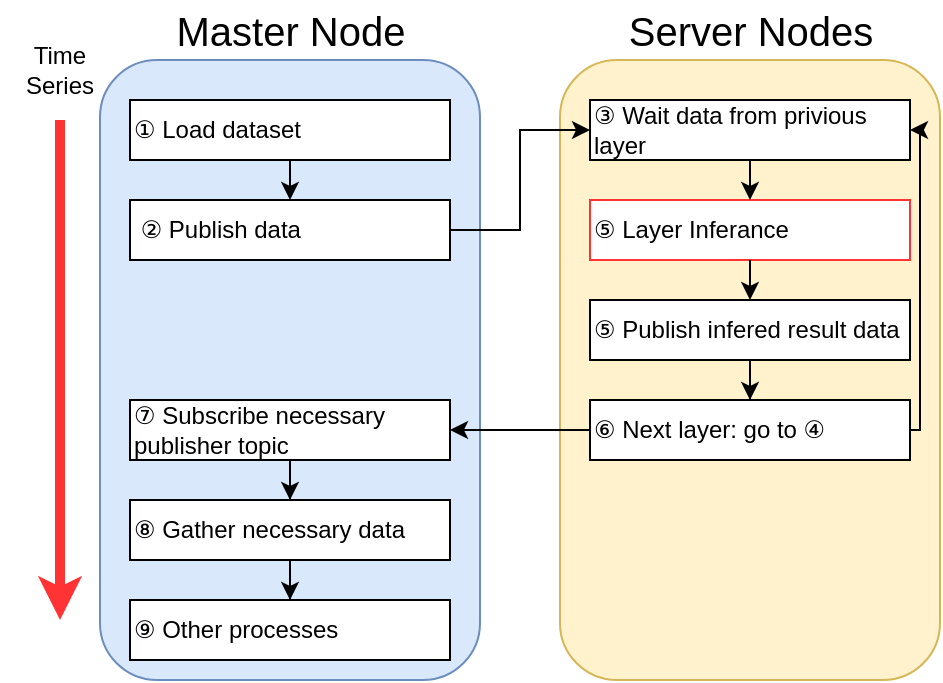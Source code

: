 <mxfile version="21.2.8" type="device">
  <diagram name="Page-1" id="Vn31Phi38d548Jd6JGEV">
    <mxGraphModel dx="683" dy="398" grid="1" gridSize="10" guides="1" tooltips="1" connect="1" arrows="1" fold="1" page="1" pageScale="1" pageWidth="850" pageHeight="1100" math="0" shadow="0">
      <root>
        <mxCell id="0" />
        <mxCell id="1" parent="0" />
        <mxCell id="wKc4VNqz5GmEd-VunCF0-27" value="" style="rounded=1;whiteSpace=wrap;html=1;fillColor=#fff2cc;strokeColor=#d6b656;" vertex="1" parent="1">
          <mxGeometry x="290" y="40" width="190" height="310" as="geometry" />
        </mxCell>
        <mxCell id="AyhjZf4ut2BHP1ZbR9yH-2" value="&lt;font style=&quot;font-size: 12px;&quot;&gt;⑤ Layer Inferance&lt;/font&gt;" style="rounded=0;whiteSpace=wrap;html=1;align=left;strokeColor=#FF3333;" parent="1" vertex="1">
          <mxGeometry x="305" y="110" width="160" height="30" as="geometry" />
        </mxCell>
        <mxCell id="wKc4VNqz5GmEd-VunCF0-26" value="" style="rounded=1;whiteSpace=wrap;html=1;fillColor=#dae8fc;strokeColor=#6c8ebf;" vertex="1" parent="1">
          <mxGeometry x="60" y="40" width="190" height="310" as="geometry" />
        </mxCell>
        <mxCell id="wKc4VNqz5GmEd-VunCF0-28" value="&lt;font style=&quot;font-size: 20px;&quot;&gt;Master Node&lt;/font&gt;" style="text;html=1;strokeColor=none;fillColor=none;align=center;verticalAlign=middle;whiteSpace=wrap;rounded=0;" vertex="1" parent="1">
          <mxGeometry x="92.5" y="10" width="125" height="30" as="geometry" />
        </mxCell>
        <mxCell id="wKc4VNqz5GmEd-VunCF0-29" value="&lt;font style=&quot;font-size: 20px;&quot;&gt;Server Nodes&lt;/font&gt;" style="text;html=1;strokeColor=none;fillColor=none;align=center;verticalAlign=middle;whiteSpace=wrap;rounded=0;" vertex="1" parent="1">
          <mxGeometry x="322.5" y="10" width="125" height="30" as="geometry" />
        </mxCell>
        <mxCell id="wKc4VNqz5GmEd-VunCF0-30" style="edgeStyle=orthogonalEdgeStyle;rounded=0;orthogonalLoop=1;jettySize=auto;html=1;entryX=0.5;entryY=0;entryDx=0;entryDy=0;" edge="1" parent="1" source="wKc4VNqz5GmEd-VunCF0-31">
          <mxGeometry relative="1" as="geometry">
            <mxPoint x="155" y="110" as="targetPoint" />
          </mxGeometry>
        </mxCell>
        <mxCell id="wKc4VNqz5GmEd-VunCF0-31" value="&lt;font style=&quot;font-size: 12px;&quot;&gt;① Load dataset&lt;/font&gt;" style="rounded=0;whiteSpace=wrap;html=1;align=left;" vertex="1" parent="1">
          <mxGeometry x="75" y="60" width="160" height="30" as="geometry" />
        </mxCell>
        <mxCell id="wKc4VNqz5GmEd-VunCF0-32" value="" style="endArrow=classic;html=1;rounded=0;strokeWidth=5;fillColor=#f8cecc;strokeColor=#FF3333;" edge="1" parent="1">
          <mxGeometry width="50" height="50" relative="1" as="geometry">
            <mxPoint x="40" y="70" as="sourcePoint" />
            <mxPoint x="40" y="320" as="targetPoint" />
          </mxGeometry>
        </mxCell>
        <mxCell id="wKc4VNqz5GmEd-VunCF0-33" value="Time Series" style="text;html=1;strokeColor=none;fillColor=none;align=center;verticalAlign=middle;whiteSpace=wrap;rounded=0;" vertex="1" parent="1">
          <mxGeometry x="10" y="30" width="60" height="30" as="geometry" />
        </mxCell>
        <mxCell id="wKc4VNqz5GmEd-VunCF0-34" style="edgeStyle=orthogonalEdgeStyle;rounded=0;orthogonalLoop=1;jettySize=auto;html=1;entryX=0;entryY=0.5;entryDx=0;entryDy=0;" edge="1" parent="1" source="wKc4VNqz5GmEd-VunCF0-35" target="wKc4VNqz5GmEd-VunCF0-39">
          <mxGeometry relative="1" as="geometry" />
        </mxCell>
        <mxCell id="wKc4VNqz5GmEd-VunCF0-35" value="&lt;font style=&quot;font-size: 12px;&quot;&gt;&amp;nbsp;②&amp;nbsp;Publish data&lt;/font&gt;" style="rounded=0;whiteSpace=wrap;html=1;align=left;" vertex="1" parent="1">
          <mxGeometry x="75" y="110" width="160" height="30" as="geometry" />
        </mxCell>
        <mxCell id="wKc4VNqz5GmEd-VunCF0-36" style="edgeStyle=orthogonalEdgeStyle;rounded=0;orthogonalLoop=1;jettySize=auto;html=1;" edge="1" parent="1" source="wKc4VNqz5GmEd-VunCF0-37" target="wKc4VNqz5GmEd-VunCF0-47">
          <mxGeometry relative="1" as="geometry" />
        </mxCell>
        <mxCell id="wKc4VNqz5GmEd-VunCF0-37" value="&lt;font style=&quot;font-size: 12px;&quot;&gt;⑧&amp;nbsp;Gather necessary data&lt;/font&gt;" style="rounded=0;whiteSpace=wrap;html=1;align=left;" vertex="1" parent="1">
          <mxGeometry x="75" y="260" width="160" height="30" as="geometry" />
        </mxCell>
        <mxCell id="wKc4VNqz5GmEd-VunCF0-38" style="edgeStyle=orthogonalEdgeStyle;rounded=0;orthogonalLoop=1;jettySize=auto;html=1;entryX=0.5;entryY=0;entryDx=0;entryDy=0;" edge="1" parent="1" source="wKc4VNqz5GmEd-VunCF0-39">
          <mxGeometry relative="1" as="geometry">
            <mxPoint x="385" y="110.0" as="targetPoint" />
          </mxGeometry>
        </mxCell>
        <mxCell id="wKc4VNqz5GmEd-VunCF0-39" value="&lt;font style=&quot;font-size: 12px;&quot;&gt;③ Wait data from privious layer&lt;/font&gt;" style="rounded=0;whiteSpace=wrap;html=1;align=left;" vertex="1" parent="1">
          <mxGeometry x="305" y="60" width="160" height="30" as="geometry" />
        </mxCell>
        <mxCell id="wKc4VNqz5GmEd-VunCF0-40" style="edgeStyle=orthogonalEdgeStyle;rounded=0;orthogonalLoop=1;jettySize=auto;html=1;entryX=1;entryY=0.5;entryDx=0;entryDy=0;" edge="1" parent="1" source="wKc4VNqz5GmEd-VunCF0-42" target="wKc4VNqz5GmEd-VunCF0-39">
          <mxGeometry relative="1" as="geometry">
            <Array as="points">
              <mxPoint x="470" y="225" />
              <mxPoint x="470" y="75" />
            </Array>
          </mxGeometry>
        </mxCell>
        <mxCell id="wKc4VNqz5GmEd-VunCF0-41" style="edgeStyle=orthogonalEdgeStyle;rounded=0;orthogonalLoop=1;jettySize=auto;html=1;entryX=1;entryY=0.5;entryDx=0;entryDy=0;" edge="1" parent="1" source="wKc4VNqz5GmEd-VunCF0-42" target="wKc4VNqz5GmEd-VunCF0-49">
          <mxGeometry relative="1" as="geometry" />
        </mxCell>
        <mxCell id="wKc4VNqz5GmEd-VunCF0-42" value="&lt;font style=&quot;font-size: 12px;&quot;&gt;⑥ Next layer: go to&amp;nbsp;④&lt;br&gt;&lt;/font&gt;" style="rounded=0;whiteSpace=wrap;html=1;align=left;" vertex="1" parent="1">
          <mxGeometry x="305" y="210" width="160" height="30" as="geometry" />
        </mxCell>
        <mxCell id="wKc4VNqz5GmEd-VunCF0-43" style="edgeStyle=orthogonalEdgeStyle;rounded=0;orthogonalLoop=1;jettySize=auto;html=1;entryX=0.5;entryY=0;entryDx=0;entryDy=0;" edge="1" parent="1" target="wKc4VNqz5GmEd-VunCF0-46">
          <mxGeometry relative="1" as="geometry">
            <mxPoint x="385" y="140" as="sourcePoint" />
          </mxGeometry>
        </mxCell>
        <mxCell id="wKc4VNqz5GmEd-VunCF0-45" style="edgeStyle=orthogonalEdgeStyle;rounded=0;orthogonalLoop=1;jettySize=auto;html=1;entryX=0.5;entryY=0;entryDx=0;entryDy=0;" edge="1" parent="1" source="wKc4VNqz5GmEd-VunCF0-46" target="wKc4VNqz5GmEd-VunCF0-42">
          <mxGeometry relative="1" as="geometry" />
        </mxCell>
        <mxCell id="wKc4VNqz5GmEd-VunCF0-46" value="&lt;font style=&quot;font-size: 12px;&quot;&gt;⑤ Publish infered result data&lt;/font&gt;" style="rounded=0;whiteSpace=wrap;html=1;align=left;" vertex="1" parent="1">
          <mxGeometry x="305" y="160" width="160" height="30" as="geometry" />
        </mxCell>
        <mxCell id="wKc4VNqz5GmEd-VunCF0-47" value="&lt;font style=&quot;font-size: 12px;&quot;&gt;⑨ Other processes&lt;/font&gt;" style="rounded=0;whiteSpace=wrap;html=1;align=left;" vertex="1" parent="1">
          <mxGeometry x="75" y="310" width="160" height="30" as="geometry" />
        </mxCell>
        <mxCell id="wKc4VNqz5GmEd-VunCF0-48" style="edgeStyle=orthogonalEdgeStyle;rounded=0;orthogonalLoop=1;jettySize=auto;html=1;entryX=0.5;entryY=0;entryDx=0;entryDy=0;" edge="1" parent="1" source="wKc4VNqz5GmEd-VunCF0-49" target="wKc4VNqz5GmEd-VunCF0-37">
          <mxGeometry relative="1" as="geometry" />
        </mxCell>
        <mxCell id="wKc4VNqz5GmEd-VunCF0-49" value="&lt;font style=&quot;font-size: 12px;&quot;&gt;⑦ Subscribe necessary publisher topic&lt;/font&gt;" style="rounded=0;whiteSpace=wrap;html=1;align=left;" vertex="1" parent="1">
          <mxGeometry x="75" y="210" width="160" height="30" as="geometry" />
        </mxCell>
      </root>
    </mxGraphModel>
  </diagram>
</mxfile>
